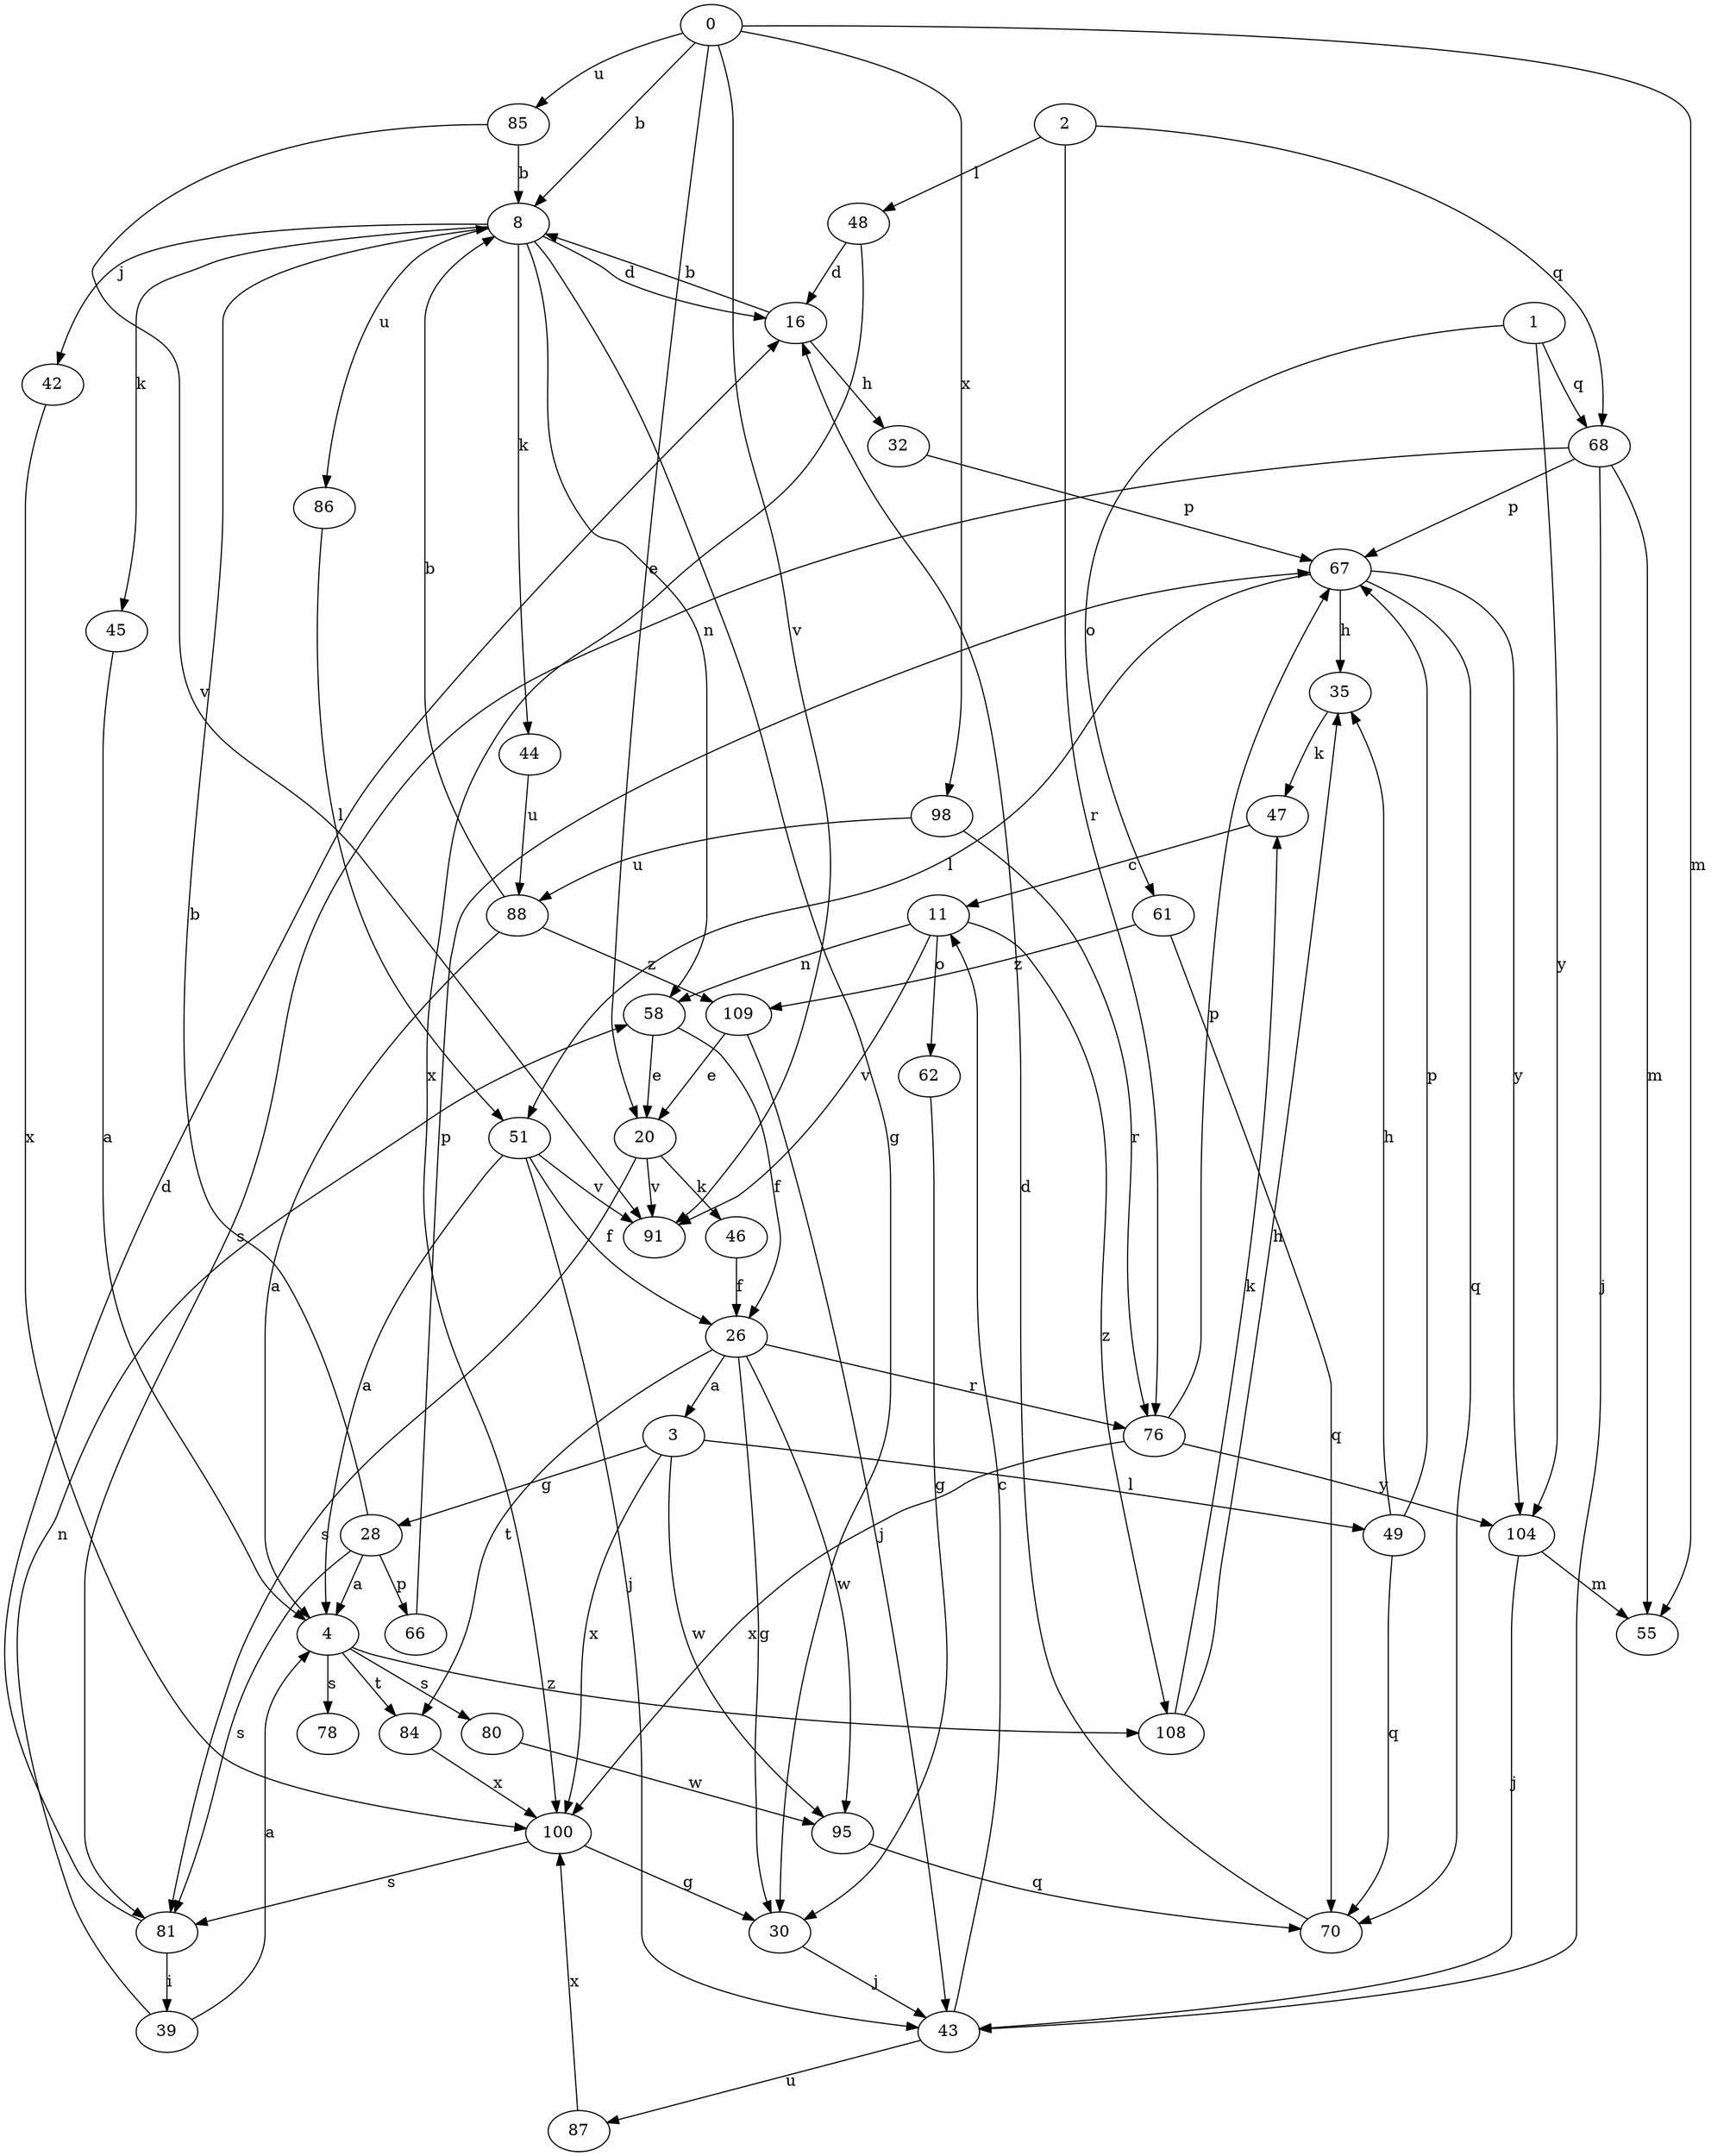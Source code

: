 strict digraph  {
0;
1;
2;
3;
4;
8;
11;
16;
20;
26;
28;
30;
32;
35;
39;
42;
43;
44;
45;
46;
47;
48;
49;
51;
55;
58;
61;
62;
66;
67;
68;
70;
76;
78;
80;
81;
84;
85;
86;
87;
88;
91;
95;
98;
100;
104;
108;
109;
0 -> 8  [label=b];
0 -> 20  [label=e];
0 -> 55  [label=m];
0 -> 85  [label=u];
0 -> 91  [label=v];
0 -> 98  [label=x];
1 -> 61  [label=o];
1 -> 68  [label=q];
1 -> 104  [label=y];
2 -> 48  [label=l];
2 -> 68  [label=q];
2 -> 76  [label=r];
3 -> 28  [label=g];
3 -> 49  [label=l];
3 -> 95  [label=w];
3 -> 100  [label=x];
4 -> 78  [label=s];
4 -> 80  [label=s];
4 -> 84  [label=t];
4 -> 108  [label=z];
8 -> 16  [label=d];
8 -> 30  [label=g];
8 -> 42  [label=j];
8 -> 44  [label=k];
8 -> 45  [label=k];
8 -> 58  [label=n];
8 -> 86  [label=u];
11 -> 58  [label=n];
11 -> 62  [label=o];
11 -> 91  [label=v];
11 -> 108  [label=z];
16 -> 8  [label=b];
16 -> 32  [label=h];
20 -> 46  [label=k];
20 -> 81  [label=s];
20 -> 91  [label=v];
26 -> 3  [label=a];
26 -> 30  [label=g];
26 -> 76  [label=r];
26 -> 84  [label=t];
26 -> 95  [label=w];
28 -> 4  [label=a];
28 -> 8  [label=b];
28 -> 66  [label=p];
28 -> 81  [label=s];
30 -> 43  [label=j];
32 -> 67  [label=p];
35 -> 47  [label=k];
39 -> 4  [label=a];
39 -> 58  [label=n];
42 -> 100  [label=x];
43 -> 11  [label=c];
43 -> 87  [label=u];
44 -> 88  [label=u];
45 -> 4  [label=a];
46 -> 26  [label=f];
47 -> 11  [label=c];
48 -> 16  [label=d];
48 -> 100  [label=x];
49 -> 35  [label=h];
49 -> 67  [label=p];
49 -> 70  [label=q];
51 -> 4  [label=a];
51 -> 26  [label=f];
51 -> 43  [label=j];
51 -> 91  [label=v];
58 -> 20  [label=e];
58 -> 26  [label=f];
61 -> 70  [label=q];
61 -> 109  [label=z];
62 -> 30  [label=g];
66 -> 67  [label=p];
67 -> 35  [label=h];
67 -> 51  [label=l];
67 -> 70  [label=q];
67 -> 104  [label=y];
68 -> 43  [label=j];
68 -> 55  [label=m];
68 -> 67  [label=p];
68 -> 81  [label=s];
70 -> 16  [label=d];
76 -> 67  [label=p];
76 -> 100  [label=x];
76 -> 104  [label=y];
80 -> 95  [label=w];
81 -> 16  [label=d];
81 -> 39  [label=i];
84 -> 100  [label=x];
85 -> 8  [label=b];
85 -> 91  [label=v];
86 -> 51  [label=l];
87 -> 100  [label=x];
88 -> 4  [label=a];
88 -> 8  [label=b];
88 -> 109  [label=z];
95 -> 70  [label=q];
98 -> 76  [label=r];
98 -> 88  [label=u];
100 -> 30  [label=g];
100 -> 81  [label=s];
104 -> 43  [label=j];
104 -> 55  [label=m];
108 -> 35  [label=h];
108 -> 47  [label=k];
109 -> 20  [label=e];
109 -> 43  [label=j];
}
